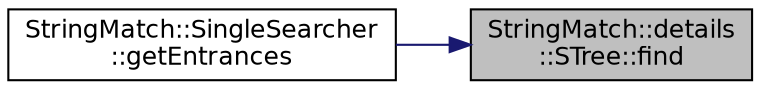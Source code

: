 digraph "StringMatch::details::STree::find"
{
 // INTERACTIVE_SVG=YES
 // LATEX_PDF_SIZE
  edge [fontname="Helvetica",fontsize="12",labelfontname="Helvetica",labelfontsize="12"];
  node [fontname="Helvetica",fontsize="12",shape=record];
  rankdir="RL";
  Node1 [label="StringMatch::details\l::STree::find",height=0.2,width=0.4,color="black", fillcolor="grey75", style="filled", fontcolor="black",tooltip=" "];
  Node1 -> Node2 [dir="back",color="midnightblue",fontsize="12",style="solid",fontname="Helvetica"];
  Node2 [label="StringMatch::SingleSearcher\l::getEntrances",height=0.2,width=0.4,color="black", fillcolor="white", style="filled",URL="$a00873.html#a7f8d5ec0414e019e7fe0b45ebdacd7fb",tooltip="Complexity: O(|pattern|)"];
}
